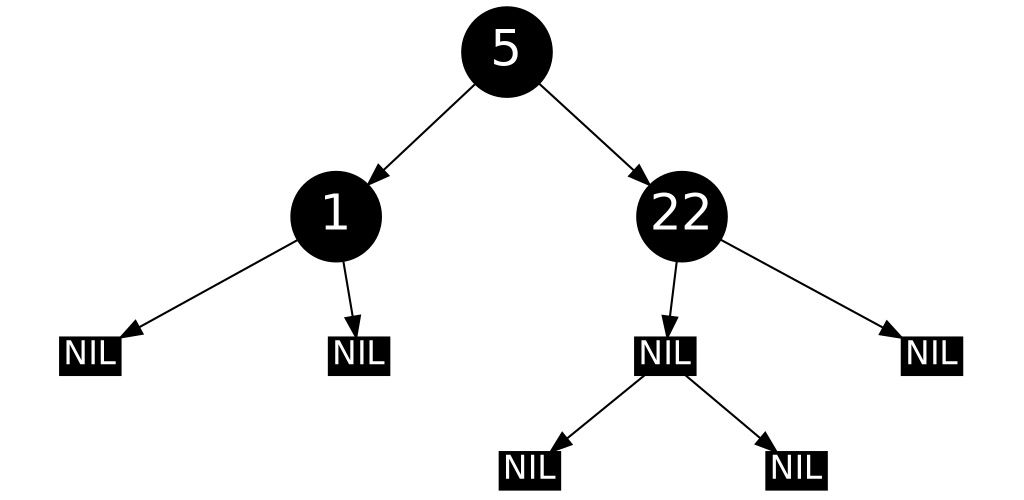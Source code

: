 digraph G {
graph [ratio=.48; ordering="out"];
node [style=filled, color=black, shape=circle, width=.6
fontname=Helvetica, fontweight=bold, fontcolor=white,
fontsize=24, fixedsize=true];

9, 
n1, n2, n3, n4, n5
 [label="NIL", shape=record, width=.4,height=.25, fontsize=16];

22 -> 9;
22 -> n1;
1 -> n2, n3;
5 -> 1, 22;
9 -> n4, n5;

}
